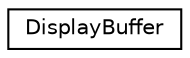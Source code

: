 digraph G
{
  edge [fontname="Helvetica",fontsize="10",labelfontname="Helvetica",labelfontsize="10"];
  node [fontname="Helvetica",fontsize="10",shape=record];
  rankdir=LR;
  Node1 [label="DisplayBuffer",height=0.2,width=0.4,color="black", fillcolor="white", style="filled",URL="$d1/d26/classDisplayBuffer.html"];
}
